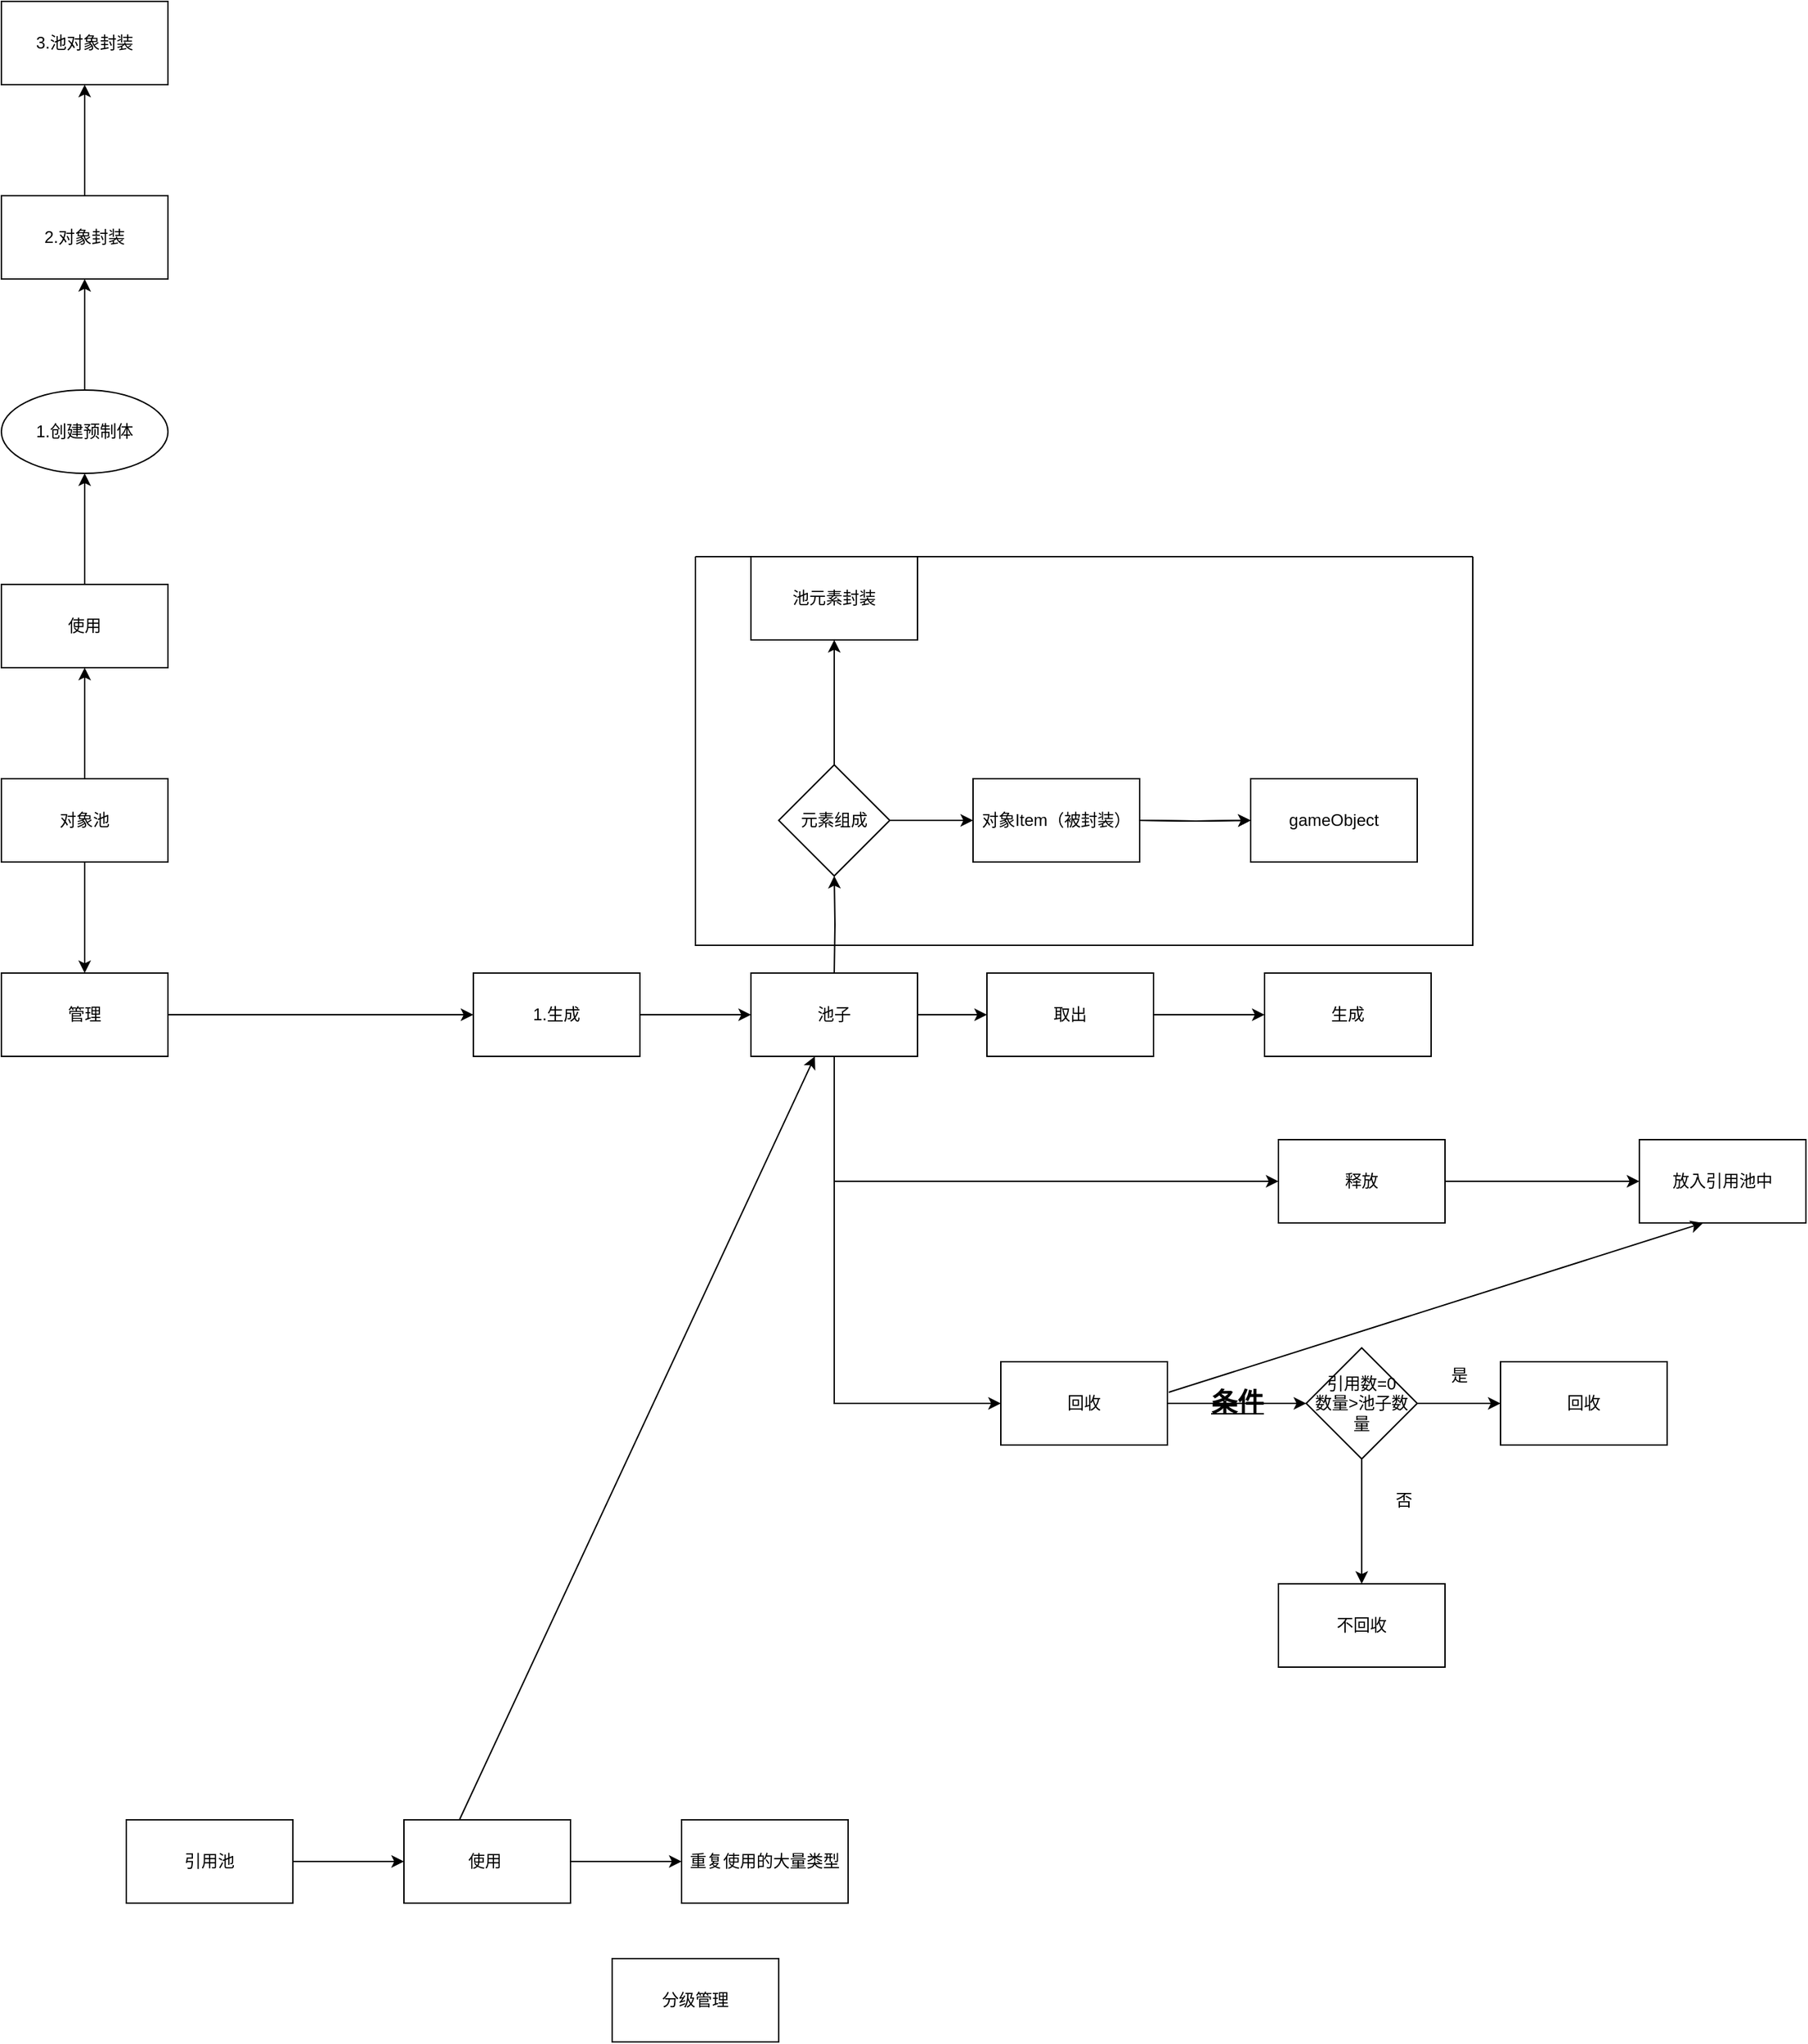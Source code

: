 <mxfile version="20.0.1" type="github">
  <diagram id="ZGKUrq4hD0NuAZbzeU3i" name="Page-1">
    <mxGraphModel dx="1422" dy="1963" grid="1" gridSize="10" guides="1" tooltips="1" connect="1" arrows="1" fold="1" page="1" pageScale="1" pageWidth="827" pageHeight="1169" math="0" shadow="0">
      <root>
        <mxCell id="0" />
        <mxCell id="1" parent="0" />
        <mxCell id="8ifyzaVZ6uN9mZMzue3X-3" value="" style="edgeStyle=orthogonalEdgeStyle;rounded=0;orthogonalLoop=1;jettySize=auto;html=1;" parent="1" source="8ifyzaVZ6uN9mZMzue3X-1" target="8ifyzaVZ6uN9mZMzue3X-2" edge="1">
          <mxGeometry relative="1" as="geometry" />
        </mxCell>
        <mxCell id="VEQ589vf9PC211Dlt9Ud-27" value="" style="edgeStyle=orthogonalEdgeStyle;rounded=0;orthogonalLoop=1;jettySize=auto;html=1;" edge="1" parent="1" source="8ifyzaVZ6uN9mZMzue3X-1" target="VEQ589vf9PC211Dlt9Ud-26">
          <mxGeometry relative="1" as="geometry" />
        </mxCell>
        <mxCell id="8ifyzaVZ6uN9mZMzue3X-1" value="对象池" style="rounded=0;whiteSpace=wrap;html=1;" parent="1" vertex="1">
          <mxGeometry x="290" y="200" width="120" height="60" as="geometry" />
        </mxCell>
        <mxCell id="8ifyzaVZ6uN9mZMzue3X-5" value="" style="edgeStyle=orthogonalEdgeStyle;rounded=0;orthogonalLoop=1;jettySize=auto;html=1;" parent="1" source="8ifyzaVZ6uN9mZMzue3X-2" target="8ifyzaVZ6uN9mZMzue3X-4" edge="1">
          <mxGeometry relative="1" as="geometry" />
        </mxCell>
        <mxCell id="8ifyzaVZ6uN9mZMzue3X-2" value="管理" style="rounded=0;whiteSpace=wrap;html=1;" parent="1" vertex="1">
          <mxGeometry x="290" y="340" width="120" height="60" as="geometry" />
        </mxCell>
        <mxCell id="8ifyzaVZ6uN9mZMzue3X-27" value="" style="group" parent="1" vertex="1" connectable="0">
          <mxGeometry x="630" y="190" width="960" height="490" as="geometry" />
        </mxCell>
        <mxCell id="8ifyzaVZ6uN9mZMzue3X-7" value="" style="edgeStyle=orthogonalEdgeStyle;rounded=0;orthogonalLoop=1;jettySize=auto;html=1;" parent="8ifyzaVZ6uN9mZMzue3X-27" target="8ifyzaVZ6uN9mZMzue3X-6" edge="1">
          <mxGeometry relative="1" as="geometry">
            <mxPoint x="260" y="220" as="sourcePoint" />
            <Array as="points">
              <mxPoint x="260" y="460" />
            </Array>
          </mxGeometry>
        </mxCell>
        <mxCell id="8ifyzaVZ6uN9mZMzue3X-24" value="" style="edgeStyle=orthogonalEdgeStyle;rounded=0;orthogonalLoop=1;jettySize=auto;html=1;" parent="8ifyzaVZ6uN9mZMzue3X-27" target="8ifyzaVZ6uN9mZMzue3X-23" edge="1">
          <mxGeometry relative="1" as="geometry">
            <mxPoint x="260" y="150" as="sourcePoint" />
          </mxGeometry>
        </mxCell>
        <mxCell id="8ifyzaVZ6uN9mZMzue3X-4" value="1.生成" style="whiteSpace=wrap;html=1;rounded=0;" parent="8ifyzaVZ6uN9mZMzue3X-27" vertex="1">
          <mxGeometry y="150" width="120" height="60" as="geometry" />
        </mxCell>
        <mxCell id="8ifyzaVZ6uN9mZMzue3X-6" value="回收" style="whiteSpace=wrap;html=1;rounded=0;" parent="8ifyzaVZ6uN9mZMzue3X-27" vertex="1">
          <mxGeometry x="380" y="430" width="120" height="60" as="geometry" />
        </mxCell>
        <mxCell id="8ifyzaVZ6uN9mZMzue3X-8" value="释放" style="whiteSpace=wrap;html=1;rounded=0;" parent="8ifyzaVZ6uN9mZMzue3X-27" vertex="1">
          <mxGeometry x="580" y="270" width="120" height="60" as="geometry" />
        </mxCell>
        <mxCell id="8ifyzaVZ6uN9mZMzue3X-10" value="放入引用池中" style="whiteSpace=wrap;html=1;rounded=0;" parent="8ifyzaVZ6uN9mZMzue3X-27" vertex="1">
          <mxGeometry x="840" y="270" width="120" height="60" as="geometry" />
        </mxCell>
        <mxCell id="8ifyzaVZ6uN9mZMzue3X-11" value="" style="edgeStyle=orthogonalEdgeStyle;rounded=0;orthogonalLoop=1;jettySize=auto;html=1;" parent="8ifyzaVZ6uN9mZMzue3X-27" source="8ifyzaVZ6uN9mZMzue3X-8" target="8ifyzaVZ6uN9mZMzue3X-10" edge="1">
          <mxGeometry relative="1" as="geometry" />
        </mxCell>
        <mxCell id="8ifyzaVZ6uN9mZMzue3X-12" value="池子" style="whiteSpace=wrap;html=1;rounded=0;" parent="8ifyzaVZ6uN9mZMzue3X-27" vertex="1">
          <mxGeometry x="200" y="150" width="120" height="60" as="geometry" />
        </mxCell>
        <mxCell id="8ifyzaVZ6uN9mZMzue3X-13" value="" style="edgeStyle=orthogonalEdgeStyle;rounded=0;orthogonalLoop=1;jettySize=auto;html=1;" parent="8ifyzaVZ6uN9mZMzue3X-27" source="8ifyzaVZ6uN9mZMzue3X-4" target="8ifyzaVZ6uN9mZMzue3X-12" edge="1">
          <mxGeometry relative="1" as="geometry" />
        </mxCell>
        <mxCell id="8ifyzaVZ6uN9mZMzue3X-9" value="" style="edgeStyle=orthogonalEdgeStyle;rounded=0;orthogonalLoop=1;jettySize=auto;html=1;exitX=0.5;exitY=1;exitDx=0;exitDy=0;" parent="8ifyzaVZ6uN9mZMzue3X-27" source="8ifyzaVZ6uN9mZMzue3X-12" target="8ifyzaVZ6uN9mZMzue3X-8" edge="1">
          <mxGeometry relative="1" as="geometry">
            <mxPoint x="260" y="300" as="sourcePoint" />
            <Array as="points">
              <mxPoint x="260" y="300" />
            </Array>
          </mxGeometry>
        </mxCell>
        <mxCell id="8ifyzaVZ6uN9mZMzue3X-14" value="取出" style="whiteSpace=wrap;html=1;rounded=0;" parent="8ifyzaVZ6uN9mZMzue3X-27" vertex="1">
          <mxGeometry x="370" y="150" width="120" height="60" as="geometry" />
        </mxCell>
        <mxCell id="8ifyzaVZ6uN9mZMzue3X-15" value="" style="edgeStyle=orthogonalEdgeStyle;rounded=0;orthogonalLoop=1;jettySize=auto;html=1;" parent="8ifyzaVZ6uN9mZMzue3X-27" source="8ifyzaVZ6uN9mZMzue3X-12" target="8ifyzaVZ6uN9mZMzue3X-14" edge="1">
          <mxGeometry relative="1" as="geometry" />
        </mxCell>
        <mxCell id="8ifyzaVZ6uN9mZMzue3X-16" value="生成" style="whiteSpace=wrap;html=1;rounded=0;" parent="8ifyzaVZ6uN9mZMzue3X-27" vertex="1">
          <mxGeometry x="570" y="150" width="120" height="60" as="geometry" />
        </mxCell>
        <mxCell id="8ifyzaVZ6uN9mZMzue3X-20" value="" style="endArrow=classic;html=1;rounded=0;exitX=1.008;exitY=0.367;exitDx=0;exitDy=0;exitPerimeter=0;entryX=0.383;entryY=1;entryDx=0;entryDy=0;entryPerimeter=0;" parent="8ifyzaVZ6uN9mZMzue3X-27" source="8ifyzaVZ6uN9mZMzue3X-6" target="8ifyzaVZ6uN9mZMzue3X-10" edge="1">
          <mxGeometry width="50" height="50" relative="1" as="geometry">
            <mxPoint x="340" y="350" as="sourcePoint" />
            <mxPoint x="390" y="300" as="targetPoint" />
          </mxGeometry>
        </mxCell>
        <mxCell id="8ifyzaVZ6uN9mZMzue3X-28" value="" style="endArrow=classic;html=1;rounded=0;entryX=0;entryY=0.5;entryDx=0;entryDy=0;" parent="8ifyzaVZ6uN9mZMzue3X-27" target="8ifyzaVZ6uN9mZMzue3X-16" edge="1">
          <mxGeometry width="50" height="50" relative="1" as="geometry">
            <mxPoint x="490" y="180" as="sourcePoint" />
            <mxPoint x="540" y="140" as="targetPoint" />
            <Array as="points">
              <mxPoint x="520" y="180" />
            </Array>
          </mxGeometry>
        </mxCell>
        <mxCell id="VEQ589vf9PC211Dlt9Ud-20" value="gameObject" style="whiteSpace=wrap;html=1;rounded=0;" vertex="1" parent="8ifyzaVZ6uN9mZMzue3X-27">
          <mxGeometry x="560" y="10" width="120" height="60" as="geometry" />
        </mxCell>
        <mxCell id="VEQ589vf9PC211Dlt9Ud-21" value="" style="edgeStyle=orthogonalEdgeStyle;rounded=0;orthogonalLoop=1;jettySize=auto;html=1;" edge="1" target="VEQ589vf9PC211Dlt9Ud-20" parent="8ifyzaVZ6uN9mZMzue3X-27">
          <mxGeometry relative="1" as="geometry">
            <mxPoint x="480" y="40" as="sourcePoint" />
          </mxGeometry>
        </mxCell>
        <mxCell id="VEQ589vf9PC211Dlt9Ud-22" value="gameObject" style="whiteSpace=wrap;html=1;rounded=0;" vertex="1" parent="8ifyzaVZ6uN9mZMzue3X-27">
          <mxGeometry x="560" y="10" width="120" height="60" as="geometry" />
        </mxCell>
        <mxCell id="VEQ589vf9PC211Dlt9Ud-23" value="" style="edgeStyle=orthogonalEdgeStyle;rounded=0;orthogonalLoop=1;jettySize=auto;html=1;" edge="1" target="VEQ589vf9PC211Dlt9Ud-22" parent="8ifyzaVZ6uN9mZMzue3X-27">
          <mxGeometry relative="1" as="geometry">
            <mxPoint x="480" y="40" as="sourcePoint" />
          </mxGeometry>
        </mxCell>
        <mxCell id="VEQ589vf9PC211Dlt9Ud-24" value="" style="group" vertex="1" connectable="0" parent="8ifyzaVZ6uN9mZMzue3X-27">
          <mxGeometry x="220" width="260" height="80" as="geometry" />
        </mxCell>
        <mxCell id="8ifyzaVZ6uN9mZMzue3X-23" value="元素组成" style="rhombus;whiteSpace=wrap;html=1;rounded=0;" parent="VEQ589vf9PC211Dlt9Ud-24" vertex="1">
          <mxGeometry width="80" height="80" as="geometry" />
        </mxCell>
        <mxCell id="8ifyzaVZ6uN9mZMzue3X-25" value="对象Item（被封装）" style="whiteSpace=wrap;html=1;rounded=0;" parent="VEQ589vf9PC211Dlt9Ud-24" vertex="1">
          <mxGeometry x="140" y="10" width="120" height="60" as="geometry" />
        </mxCell>
        <mxCell id="8ifyzaVZ6uN9mZMzue3X-26" value="" style="edgeStyle=orthogonalEdgeStyle;rounded=0;orthogonalLoop=1;jettySize=auto;html=1;" parent="VEQ589vf9PC211Dlt9Ud-24" source="8ifyzaVZ6uN9mZMzue3X-23" target="8ifyzaVZ6uN9mZMzue3X-25" edge="1">
          <mxGeometry relative="1" as="geometry" />
        </mxCell>
        <mxCell id="8ifyzaVZ6uN9mZMzue3X-32" value="" style="edgeStyle=orthogonalEdgeStyle;rounded=0;orthogonalLoop=1;jettySize=auto;html=1;" parent="1" source="8ifyzaVZ6uN9mZMzue3X-29" target="8ifyzaVZ6uN9mZMzue3X-31" edge="1">
          <mxGeometry relative="1" as="geometry" />
        </mxCell>
        <mxCell id="8ifyzaVZ6uN9mZMzue3X-34" value="" style="edgeStyle=orthogonalEdgeStyle;rounded=0;orthogonalLoop=1;jettySize=auto;html=1;" parent="1" source="8ifyzaVZ6uN9mZMzue3X-29" target="8ifyzaVZ6uN9mZMzue3X-33" edge="1">
          <mxGeometry relative="1" as="geometry" />
        </mxCell>
        <mxCell id="8ifyzaVZ6uN9mZMzue3X-29" value="引用数=0&lt;br&gt;数量&amp;gt;池子数量" style="rhombus;whiteSpace=wrap;html=1;rounded=0;" parent="1" vertex="1">
          <mxGeometry x="1230" y="610" width="80" height="80" as="geometry" />
        </mxCell>
        <mxCell id="8ifyzaVZ6uN9mZMzue3X-30" value="" style="edgeStyle=orthogonalEdgeStyle;rounded=0;orthogonalLoop=1;jettySize=auto;html=1;" parent="1" source="8ifyzaVZ6uN9mZMzue3X-6" target="8ifyzaVZ6uN9mZMzue3X-29" edge="1">
          <mxGeometry relative="1" as="geometry" />
        </mxCell>
        <mxCell id="8ifyzaVZ6uN9mZMzue3X-31" value="回收" style="whiteSpace=wrap;html=1;rounded=0;" parent="1" vertex="1">
          <mxGeometry x="1370" y="620" width="120" height="60" as="geometry" />
        </mxCell>
        <mxCell id="8ifyzaVZ6uN9mZMzue3X-33" value="不回收" style="whiteSpace=wrap;html=1;rounded=0;" parent="1" vertex="1">
          <mxGeometry x="1210" y="780" width="120" height="60" as="geometry" />
        </mxCell>
        <mxCell id="8ifyzaVZ6uN9mZMzue3X-39" value="是" style="text;html=1;align=center;verticalAlign=middle;resizable=0;points=[];autosize=1;strokeColor=none;fillColor=none;" parent="1" vertex="1">
          <mxGeometry x="1325" y="620" width="30" height="20" as="geometry" />
        </mxCell>
        <mxCell id="8ifyzaVZ6uN9mZMzue3X-40" value="否" style="text;html=1;align=center;verticalAlign=middle;resizable=0;points=[];autosize=1;strokeColor=none;fillColor=none;" parent="1" vertex="1">
          <mxGeometry x="1285" y="710" width="30" height="20" as="geometry" />
        </mxCell>
        <mxCell id="8ifyzaVZ6uN9mZMzue3X-41" value="&lt;b&gt;&lt;u style=&quot;&quot;&gt;&lt;font style=&quot;font-size: 19px;&quot;&gt;条件&lt;/font&gt;&lt;/u&gt;&lt;/b&gt;" style="text;html=1;align=center;verticalAlign=middle;resizable=0;points=[];autosize=1;strokeColor=none;fillColor=none;" parent="1" vertex="1">
          <mxGeometry x="1155" y="640" width="50" height="20" as="geometry" />
        </mxCell>
        <mxCell id="8ifyzaVZ6uN9mZMzue3X-44" value="池元素封装" style="whiteSpace=wrap;html=1;rounded=0;" parent="1" vertex="1">
          <mxGeometry x="830" y="40" width="120" height="60" as="geometry" />
        </mxCell>
        <mxCell id="8ifyzaVZ6uN9mZMzue3X-45" value="" style="edgeStyle=orthogonalEdgeStyle;rounded=0;orthogonalLoop=1;jettySize=auto;html=1;fontSize=19;" parent="1" source="8ifyzaVZ6uN9mZMzue3X-23" target="8ifyzaVZ6uN9mZMzue3X-44" edge="1">
          <mxGeometry relative="1" as="geometry" />
        </mxCell>
        <mxCell id="VEQ589vf9PC211Dlt9Ud-11" value="" style="edgeStyle=orthogonalEdgeStyle;rounded=0;orthogonalLoop=1;jettySize=auto;html=1;" edge="1" parent="1" source="VEQ589vf9PC211Dlt9Ud-1" target="VEQ589vf9PC211Dlt9Ud-10">
          <mxGeometry relative="1" as="geometry" />
        </mxCell>
        <mxCell id="VEQ589vf9PC211Dlt9Ud-1" value="引用池" style="rounded=0;whiteSpace=wrap;html=1;" vertex="1" parent="1">
          <mxGeometry x="380" y="950" width="120" height="60" as="geometry" />
        </mxCell>
        <mxCell id="VEQ589vf9PC211Dlt9Ud-13" value="" style="edgeStyle=orthogonalEdgeStyle;rounded=0;orthogonalLoop=1;jettySize=auto;html=1;" edge="1" parent="1" source="VEQ589vf9PC211Dlt9Ud-10" target="VEQ589vf9PC211Dlt9Ud-12">
          <mxGeometry relative="1" as="geometry" />
        </mxCell>
        <mxCell id="VEQ589vf9PC211Dlt9Ud-10" value="使用&lt;span style=&quot;white-space: pre;&quot;&gt;	&lt;/span&gt;" style="whiteSpace=wrap;html=1;rounded=0;" vertex="1" parent="1">
          <mxGeometry x="580" y="950" width="120" height="60" as="geometry" />
        </mxCell>
        <mxCell id="VEQ589vf9PC211Dlt9Ud-12" value="重复使用的大量类型" style="whiteSpace=wrap;html=1;rounded=0;" vertex="1" parent="1">
          <mxGeometry x="780" y="950" width="120" height="60" as="geometry" />
        </mxCell>
        <mxCell id="VEQ589vf9PC211Dlt9Ud-14" value="" style="endArrow=classic;html=1;rounded=0;" edge="1" parent="1" target="8ifyzaVZ6uN9mZMzue3X-12">
          <mxGeometry width="50" height="50" relative="1" as="geometry">
            <mxPoint x="620" y="950" as="sourcePoint" />
            <mxPoint x="720" y="860" as="targetPoint" />
          </mxGeometry>
        </mxCell>
        <mxCell id="VEQ589vf9PC211Dlt9Ud-19" value="" style="swimlane;startSize=0;" vertex="1" parent="1">
          <mxGeometry x="790" y="40" width="560" height="280" as="geometry" />
        </mxCell>
        <mxCell id="VEQ589vf9PC211Dlt9Ud-25" value="分级管理" style="whiteSpace=wrap;html=1;" vertex="1" parent="1">
          <mxGeometry x="730" y="1050" width="120" height="60" as="geometry" />
        </mxCell>
        <mxCell id="VEQ589vf9PC211Dlt9Ud-29" value="" style="edgeStyle=orthogonalEdgeStyle;rounded=0;orthogonalLoop=1;jettySize=auto;html=1;" edge="1" parent="1" source="VEQ589vf9PC211Dlt9Ud-26" target="VEQ589vf9PC211Dlt9Ud-28">
          <mxGeometry relative="1" as="geometry" />
        </mxCell>
        <mxCell id="VEQ589vf9PC211Dlt9Ud-26" value="使用" style="whiteSpace=wrap;html=1;rounded=0;" vertex="1" parent="1">
          <mxGeometry x="290" y="60" width="120" height="60" as="geometry" />
        </mxCell>
        <mxCell id="VEQ589vf9PC211Dlt9Ud-31" value="" style="edgeStyle=orthogonalEdgeStyle;rounded=0;orthogonalLoop=1;jettySize=auto;html=1;" edge="1" parent="1" source="VEQ589vf9PC211Dlt9Ud-28" target="VEQ589vf9PC211Dlt9Ud-30">
          <mxGeometry relative="1" as="geometry" />
        </mxCell>
        <mxCell id="VEQ589vf9PC211Dlt9Ud-28" value="1.创建预制体" style="ellipse;whiteSpace=wrap;html=1;rounded=0;" vertex="1" parent="1">
          <mxGeometry x="290" y="-80" width="120" height="60" as="geometry" />
        </mxCell>
        <mxCell id="VEQ589vf9PC211Dlt9Ud-33" value="" style="edgeStyle=orthogonalEdgeStyle;rounded=0;orthogonalLoop=1;jettySize=auto;html=1;" edge="1" parent="1" source="VEQ589vf9PC211Dlt9Ud-30" target="VEQ589vf9PC211Dlt9Ud-32">
          <mxGeometry relative="1" as="geometry" />
        </mxCell>
        <mxCell id="VEQ589vf9PC211Dlt9Ud-30" value="2.对象封装" style="whiteSpace=wrap;html=1;rounded=0;" vertex="1" parent="1">
          <mxGeometry x="290" y="-220" width="120" height="60" as="geometry" />
        </mxCell>
        <mxCell id="VEQ589vf9PC211Dlt9Ud-32" value="3.池对象封装" style="whiteSpace=wrap;html=1;rounded=0;" vertex="1" parent="1">
          <mxGeometry x="290" y="-360" width="120" height="60" as="geometry" />
        </mxCell>
      </root>
    </mxGraphModel>
  </diagram>
</mxfile>
